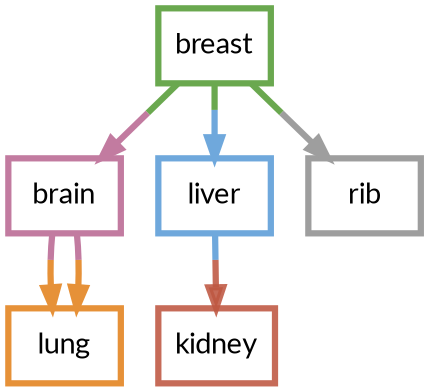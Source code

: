 digraph  {
dpi=600;size=3.5;
breast [color="#6aa84f", fillcolor=white, fontname=Lato, penwidth="3.0", shape=box];
brain [color="#c27ba0", fillcolor=white, fontname=Lato, penwidth="3.0", shape=box];
kidney [color="#be5742e1", fillcolor=white, fontname=Lato, penwidth="3.0", shape=box];
liver [color="#6fa8dc", fillcolor=white, fontname=Lato, penwidth="3.0", shape=box];
lung [color="#e69138", fillcolor=white, fontname=Lato, penwidth="3.0", shape=box];
rib [color="#9e9e9e", fillcolor=white, fontname=Lato, penwidth="3.0", shape=box];
breast -> brain  [color="#6aa84f;0.5:#c27ba0", key=0, penwidth=3];
breast -> liver  [color="#6aa84f;0.5:#6fa8dc", key=0, penwidth=3];
breast -> rib  [color="#6aa84f;0.5:#9e9e9e", key=0, penwidth=3];
brain -> lung  [color="#c27ba0;0.5:#e69138", key=0, penwidth=3];
brain -> lung  [color="#c27ba0;0.5:#e69138", key=1, penwidth=3];
liver -> kidney  [color="#6fa8dc;0.5:#be5742e1", key=0, penwidth=3];
}
